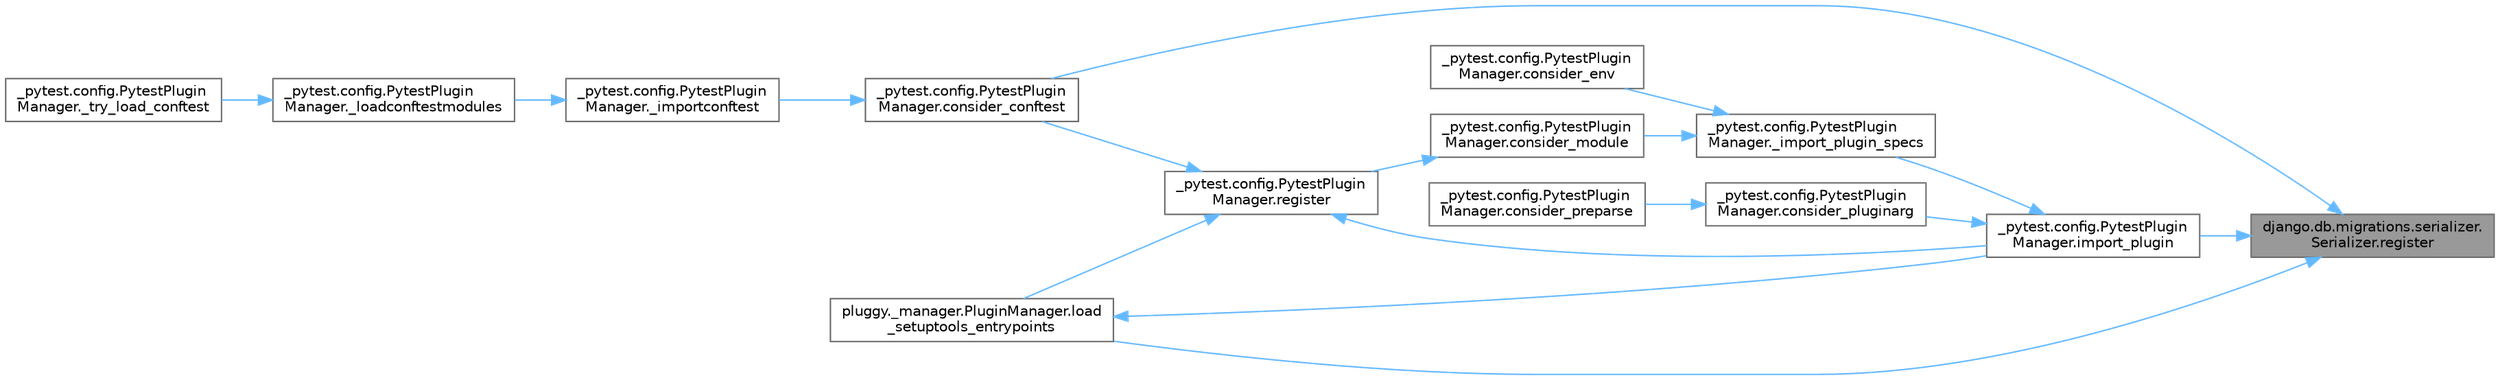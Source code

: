 digraph "django.db.migrations.serializer.Serializer.register"
{
 // LATEX_PDF_SIZE
  bgcolor="transparent";
  edge [fontname=Helvetica,fontsize=10,labelfontname=Helvetica,labelfontsize=10];
  node [fontname=Helvetica,fontsize=10,shape=box,height=0.2,width=0.4];
  rankdir="RL";
  Node1 [id="Node000001",label="django.db.migrations.serializer.\lSerializer.register",height=0.2,width=0.4,color="gray40", fillcolor="grey60", style="filled", fontcolor="black",tooltip=" "];
  Node1 -> Node2 [id="edge1_Node000001_Node000002",dir="back",color="steelblue1",style="solid",tooltip=" "];
  Node2 [id="Node000002",label="_pytest.config.PytestPlugin\lManager.consider_conftest",height=0.2,width=0.4,color="grey40", fillcolor="white", style="filled",URL="$class__pytest_1_1config_1_1_pytest_plugin_manager.html#ab5557038b13755847ce96353da0a65fb",tooltip=" "];
  Node2 -> Node3 [id="edge2_Node000002_Node000003",dir="back",color="steelblue1",style="solid",tooltip=" "];
  Node3 [id="Node000003",label="_pytest.config.PytestPlugin\lManager._importconftest",height=0.2,width=0.4,color="grey40", fillcolor="white", style="filled",URL="$class__pytest_1_1config_1_1_pytest_plugin_manager.html#ac8f162733c68fe9b2cb317ce94fb5369",tooltip=" "];
  Node3 -> Node4 [id="edge3_Node000003_Node000004",dir="back",color="steelblue1",style="solid",tooltip=" "];
  Node4 [id="Node000004",label="_pytest.config.PytestPlugin\lManager._loadconftestmodules",height=0.2,width=0.4,color="grey40", fillcolor="white", style="filled",URL="$class__pytest_1_1config_1_1_pytest_plugin_manager.html#a0468e03b3e337cde41d71838608805d3",tooltip=" "];
  Node4 -> Node5 [id="edge4_Node000004_Node000005",dir="back",color="steelblue1",style="solid",tooltip=" "];
  Node5 [id="Node000005",label="_pytest.config.PytestPlugin\lManager._try_load_conftest",height=0.2,width=0.4,color="grey40", fillcolor="white", style="filled",URL="$class__pytest_1_1config_1_1_pytest_plugin_manager.html#ae38d366e58ea6fdfe2a32411b09efdb1",tooltip=" "];
  Node1 -> Node6 [id="edge5_Node000001_Node000006",dir="back",color="steelblue1",style="solid",tooltip=" "];
  Node6 [id="Node000006",label="_pytest.config.PytestPlugin\lManager.import_plugin",height=0.2,width=0.4,color="grey40", fillcolor="white", style="filled",URL="$class__pytest_1_1config_1_1_pytest_plugin_manager.html#af33bfc41a71408e4d5b2766d0ba2053c",tooltip=" "];
  Node6 -> Node7 [id="edge6_Node000006_Node000007",dir="back",color="steelblue1",style="solid",tooltip=" "];
  Node7 [id="Node000007",label="_pytest.config.PytestPlugin\lManager._import_plugin_specs",height=0.2,width=0.4,color="grey40", fillcolor="white", style="filled",URL="$class__pytest_1_1config_1_1_pytest_plugin_manager.html#adbd1828b5555c6a70c40eaefa111f3b8",tooltip=" "];
  Node7 -> Node8 [id="edge7_Node000007_Node000008",dir="back",color="steelblue1",style="solid",tooltip=" "];
  Node8 [id="Node000008",label="_pytest.config.PytestPlugin\lManager.consider_env",height=0.2,width=0.4,color="grey40", fillcolor="white", style="filled",URL="$class__pytest_1_1config_1_1_pytest_plugin_manager.html#a7c3d8749a749f39e6d94de666aac89f2",tooltip=" "];
  Node7 -> Node9 [id="edge8_Node000007_Node000009",dir="back",color="steelblue1",style="solid",tooltip=" "];
  Node9 [id="Node000009",label="_pytest.config.PytestPlugin\lManager.consider_module",height=0.2,width=0.4,color="grey40", fillcolor="white", style="filled",URL="$class__pytest_1_1config_1_1_pytest_plugin_manager.html#a7168c35e5354c5bbdbe1a589fed3e728",tooltip=" "];
  Node9 -> Node10 [id="edge9_Node000009_Node000010",dir="back",color="steelblue1",style="solid",tooltip=" "];
  Node10 [id="Node000010",label="_pytest.config.PytestPlugin\lManager.register",height=0.2,width=0.4,color="grey40", fillcolor="white", style="filled",URL="$class__pytest_1_1config_1_1_pytest_plugin_manager.html#ae12c91d72a7748a03d938cea2e73955b",tooltip=" "];
  Node10 -> Node2 [id="edge10_Node000010_Node000002",dir="back",color="steelblue1",style="solid",tooltip=" "];
  Node10 -> Node6 [id="edge11_Node000010_Node000006",dir="back",color="steelblue1",style="solid",tooltip=" "];
  Node10 -> Node11 [id="edge12_Node000010_Node000011",dir="back",color="steelblue1",style="solid",tooltip=" "];
  Node11 [id="Node000011",label="pluggy._manager.PluginManager.load\l_setuptools_entrypoints",height=0.2,width=0.4,color="grey40", fillcolor="white", style="filled",URL="$classpluggy_1_1__manager_1_1_plugin_manager.html#a6e842605fb72f2368a4e82fd7bd260a0",tooltip=" "];
  Node11 -> Node6 [id="edge13_Node000011_Node000006",dir="back",color="steelblue1",style="solid",tooltip=" "];
  Node6 -> Node12 [id="edge14_Node000006_Node000012",dir="back",color="steelblue1",style="solid",tooltip=" "];
  Node12 [id="Node000012",label="_pytest.config.PytestPlugin\lManager.consider_pluginarg",height=0.2,width=0.4,color="grey40", fillcolor="white", style="filled",URL="$class__pytest_1_1config_1_1_pytest_plugin_manager.html#a6e81b6803e8cca1e3d0252c299a58a99",tooltip=" "];
  Node12 -> Node13 [id="edge15_Node000012_Node000013",dir="back",color="steelblue1",style="solid",tooltip=" "];
  Node13 [id="Node000013",label="_pytest.config.PytestPlugin\lManager.consider_preparse",height=0.2,width=0.4,color="grey40", fillcolor="white", style="filled",URL="$class__pytest_1_1config_1_1_pytest_plugin_manager.html#a78e43b61e0b71f7a76fe0a751662aaf5",tooltip=" "];
  Node1 -> Node11 [id="edge16_Node000001_Node000011",dir="back",color="steelblue1",style="solid",tooltip=" "];
}
